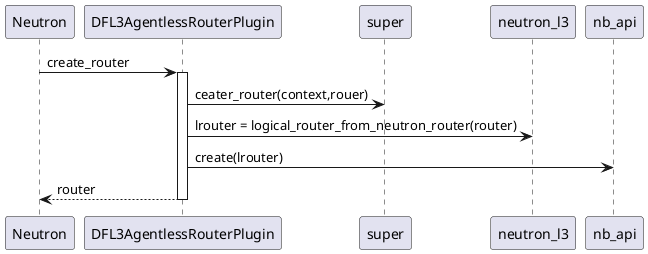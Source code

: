 @startuml create router
Neutron->DFL3AgentlessRouterPlugin:create_router
activate DFL3AgentlessRouterPlugin
DFL3AgentlessRouterPlugin->super:ceater_router(context,rouer)
DFL3AgentlessRouterPlugin->neutron_l3:lrouter = logical_router_from_neutron_router(router)
DFL3AgentlessRouterPlugin->nb_api:create(lrouter)
DFL3AgentlessRouterPlugin-->Neutron:router
deactivate
@enduml